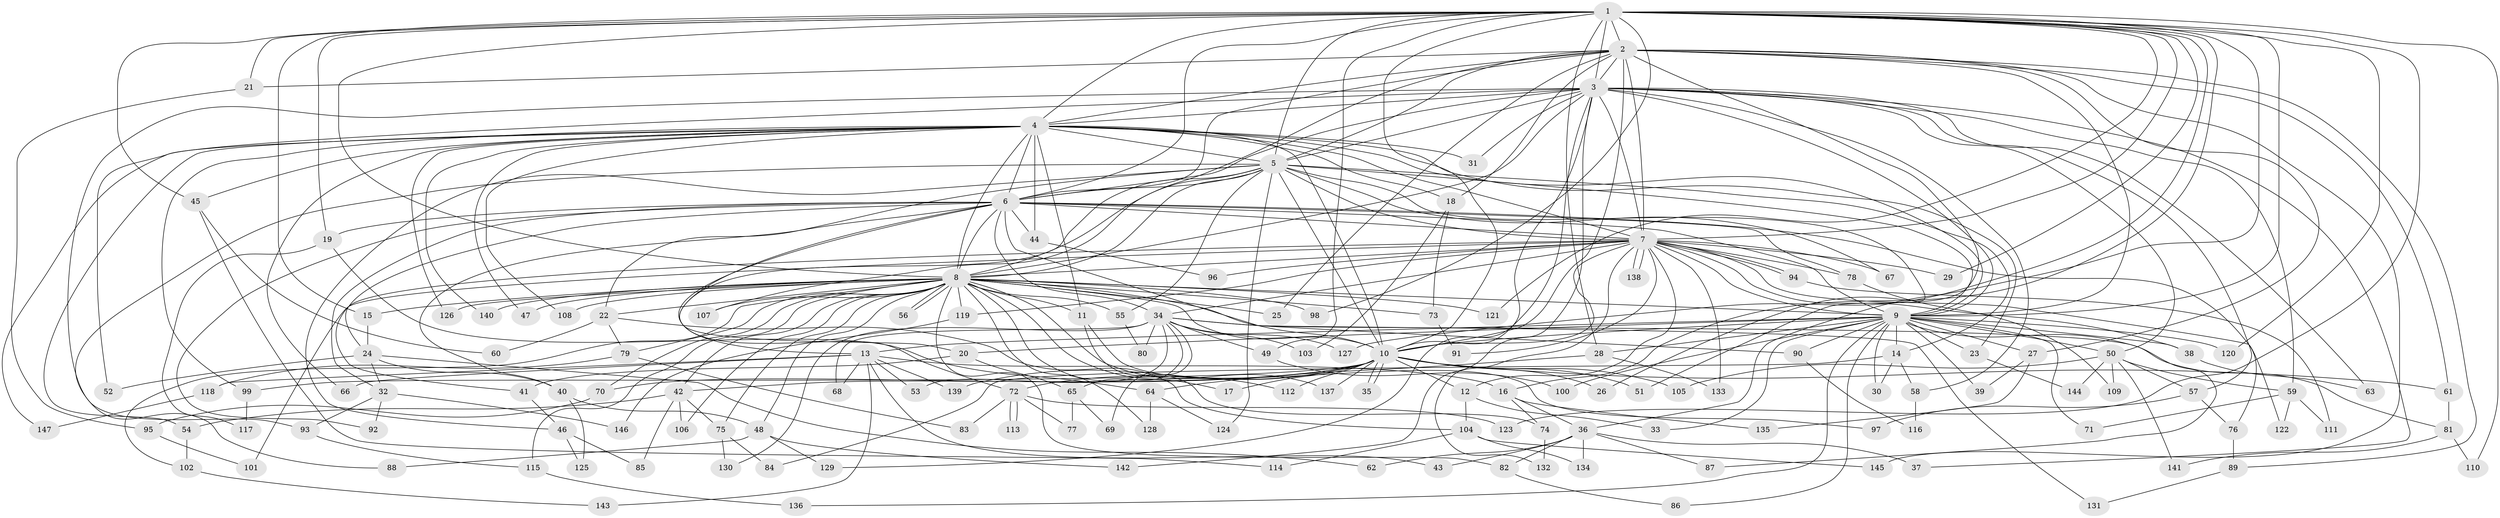 // Generated by graph-tools (version 1.1) at 2025/25/03/09/25 03:25:48]
// undirected, 147 vertices, 319 edges
graph export_dot {
graph [start="1"]
  node [color=gray90,style=filled];
  1;
  2;
  3;
  4;
  5;
  6;
  7;
  8;
  9;
  10;
  11;
  12;
  13;
  14;
  15;
  16;
  17;
  18;
  19;
  20;
  21;
  22;
  23;
  24;
  25;
  26;
  27;
  28;
  29;
  30;
  31;
  32;
  33;
  34;
  35;
  36;
  37;
  38;
  39;
  40;
  41;
  42;
  43;
  44;
  45;
  46;
  47;
  48;
  49;
  50;
  51;
  52;
  53;
  54;
  55;
  56;
  57;
  58;
  59;
  60;
  61;
  62;
  63;
  64;
  65;
  66;
  67;
  68;
  69;
  70;
  71;
  72;
  73;
  74;
  75;
  76;
  77;
  78;
  79;
  80;
  81;
  82;
  83;
  84;
  85;
  86;
  87;
  88;
  89;
  90;
  91;
  92;
  93;
  94;
  95;
  96;
  97;
  98;
  99;
  100;
  101;
  102;
  103;
  104;
  105;
  106;
  107;
  108;
  109;
  110;
  111;
  112;
  113;
  114;
  115;
  116;
  117;
  118;
  119;
  120;
  121;
  122;
  123;
  124;
  125;
  126;
  127;
  128;
  129;
  130;
  131;
  132;
  133;
  134;
  135;
  136;
  137;
  138;
  139;
  140;
  141;
  142;
  143;
  144;
  145;
  146;
  147;
  1 -- 2;
  1 -- 3;
  1 -- 4;
  1 -- 5;
  1 -- 6;
  1 -- 7;
  1 -- 8;
  1 -- 9;
  1 -- 10;
  1 -- 15;
  1 -- 16;
  1 -- 19;
  1 -- 21;
  1 -- 28;
  1 -- 29;
  1 -- 36;
  1 -- 45;
  1 -- 49;
  1 -- 98;
  1 -- 110;
  1 -- 120;
  1 -- 121;
  1 -- 123;
  1 -- 127;
  2 -- 3;
  2 -- 4;
  2 -- 5;
  2 -- 6;
  2 -- 7;
  2 -- 8;
  2 -- 9;
  2 -- 10;
  2 -- 18;
  2 -- 21;
  2 -- 25;
  2 -- 27;
  2 -- 51;
  2 -- 61;
  2 -- 89;
  2 -- 145;
  3 -- 4;
  3 -- 5;
  3 -- 6;
  3 -- 7;
  3 -- 8;
  3 -- 9;
  3 -- 10;
  3 -- 31;
  3 -- 37;
  3 -- 50;
  3 -- 52;
  3 -- 57;
  3 -- 58;
  3 -- 59;
  3 -- 63;
  3 -- 93;
  3 -- 129;
  3 -- 142;
  4 -- 5;
  4 -- 6;
  4 -- 7;
  4 -- 8;
  4 -- 9;
  4 -- 10;
  4 -- 11;
  4 -- 18;
  4 -- 23;
  4 -- 31;
  4 -- 44;
  4 -- 45;
  4 -- 47;
  4 -- 54;
  4 -- 66;
  4 -- 99;
  4 -- 108;
  4 -- 126;
  4 -- 140;
  4 -- 147;
  5 -- 6;
  5 -- 7;
  5 -- 8;
  5 -- 9;
  5 -- 10;
  5 -- 13;
  5 -- 14;
  5 -- 22;
  5 -- 26;
  5 -- 46;
  5 -- 55;
  5 -- 67;
  5 -- 88;
  5 -- 107;
  5 -- 124;
  6 -- 7;
  6 -- 8;
  6 -- 9;
  6 -- 10;
  6 -- 19;
  6 -- 20;
  6 -- 24;
  6 -- 32;
  6 -- 34;
  6 -- 40;
  6 -- 44;
  6 -- 72;
  6 -- 76;
  6 -- 78;
  6 -- 92;
  7 -- 8;
  7 -- 9;
  7 -- 10;
  7 -- 12;
  7 -- 29;
  7 -- 34;
  7 -- 38;
  7 -- 41;
  7 -- 67;
  7 -- 78;
  7 -- 91;
  7 -- 94;
  7 -- 94;
  7 -- 96;
  7 -- 101;
  7 -- 119;
  7 -- 122;
  7 -- 132;
  7 -- 133;
  7 -- 138;
  7 -- 138;
  8 -- 9;
  8 -- 10;
  8 -- 11;
  8 -- 15;
  8 -- 17;
  8 -- 22;
  8 -- 25;
  8 -- 42;
  8 -- 47;
  8 -- 48;
  8 -- 55;
  8 -- 56;
  8 -- 56;
  8 -- 70;
  8 -- 73;
  8 -- 75;
  8 -- 79;
  8 -- 82;
  8 -- 90;
  8 -- 98;
  8 -- 102;
  8 -- 106;
  8 -- 107;
  8 -- 108;
  8 -- 112;
  8 -- 115;
  8 -- 119;
  8 -- 121;
  8 -- 126;
  8 -- 128;
  8 -- 137;
  8 -- 140;
  9 -- 10;
  9 -- 13;
  9 -- 14;
  9 -- 20;
  9 -- 23;
  9 -- 27;
  9 -- 28;
  9 -- 30;
  9 -- 33;
  9 -- 38;
  9 -- 39;
  9 -- 50;
  9 -- 71;
  9 -- 86;
  9 -- 87;
  9 -- 90;
  9 -- 100;
  9 -- 120;
  9 -- 136;
  10 -- 12;
  10 -- 17;
  10 -- 26;
  10 -- 35;
  10 -- 35;
  10 -- 42;
  10 -- 51;
  10 -- 61;
  10 -- 70;
  10 -- 72;
  10 -- 99;
  10 -- 105;
  10 -- 112;
  10 -- 137;
  10 -- 139;
  11 -- 74;
  11 -- 97;
  12 -- 33;
  12 -- 104;
  13 -- 16;
  13 -- 43;
  13 -- 53;
  13 -- 66;
  13 -- 68;
  13 -- 118;
  13 -- 139;
  13 -- 143;
  14 -- 30;
  14 -- 58;
  14 -- 84;
  15 -- 24;
  16 -- 36;
  16 -- 74;
  16 -- 135;
  18 -- 73;
  18 -- 103;
  19 -- 64;
  19 -- 117;
  20 -- 41;
  20 -- 65;
  21 -- 95;
  22 -- 60;
  22 -- 79;
  22 -- 104;
  23 -- 144;
  24 -- 32;
  24 -- 40;
  24 -- 52;
  24 -- 62;
  27 -- 39;
  27 -- 135;
  28 -- 64;
  28 -- 133;
  32 -- 92;
  32 -- 93;
  32 -- 146;
  34 -- 49;
  34 -- 53;
  34 -- 65;
  34 -- 68;
  34 -- 69;
  34 -- 80;
  34 -- 81;
  34 -- 103;
  34 -- 127;
  34 -- 130;
  34 -- 131;
  36 -- 37;
  36 -- 43;
  36 -- 62;
  36 -- 82;
  36 -- 87;
  36 -- 134;
  38 -- 63;
  40 -- 48;
  40 -- 125;
  41 -- 46;
  42 -- 54;
  42 -- 75;
  42 -- 85;
  42 -- 106;
  44 -- 96;
  45 -- 60;
  45 -- 114;
  46 -- 85;
  46 -- 125;
  48 -- 88;
  48 -- 129;
  48 -- 142;
  49 -- 100;
  50 -- 57;
  50 -- 59;
  50 -- 105;
  50 -- 109;
  50 -- 141;
  50 -- 144;
  54 -- 102;
  55 -- 80;
  57 -- 76;
  57 -- 97;
  58 -- 116;
  59 -- 71;
  59 -- 111;
  59 -- 122;
  61 -- 81;
  64 -- 124;
  64 -- 128;
  65 -- 69;
  65 -- 77;
  70 -- 95;
  72 -- 77;
  72 -- 83;
  72 -- 113;
  72 -- 113;
  72 -- 123;
  73 -- 91;
  74 -- 132;
  75 -- 84;
  75 -- 130;
  76 -- 89;
  78 -- 109;
  79 -- 83;
  79 -- 118;
  81 -- 110;
  81 -- 141;
  82 -- 86;
  89 -- 131;
  90 -- 116;
  93 -- 115;
  94 -- 111;
  95 -- 101;
  99 -- 117;
  102 -- 143;
  104 -- 114;
  104 -- 134;
  104 -- 145;
  115 -- 136;
  118 -- 147;
  119 -- 146;
}
